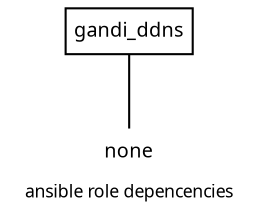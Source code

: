 graph {

  node [margin="0.05,0.09" height=0 width=0 shape=box fontname="Sans serif" fontsize="9.5"];

  fontsize="8.5";
  fontname="Sans serif";

  label="ansible role depencencies";

  layout=dot;
  splines=compound;
  concentrate=true;
  center=treu;
  dpi=300;

  {
    "gandi_ddns"
    "none" [shape=plaintext] 
  }
  "gandi_ddns" -- "none"
}
